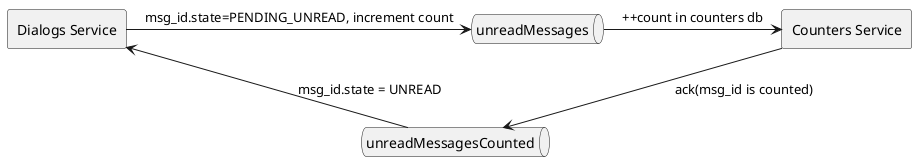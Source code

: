 @startuml

rectangle "Dialogs Service" as dialogs
rectangle "Counters Service" as counters

queue "unreadMessages" as unreadMessages
queue "unreadMessagesCounted" as unreadMessagesCounted


dialogs ->unreadMessages: msg_id.state=PENDING_UNREAD, increment count
unreadMessages -right-> counters: ++count in counters db

counters --> unreadMessagesCounted: ack(msg_id is counted)
unreadMessagesCounted-->dialogs: msg_id.state = UNREAD
